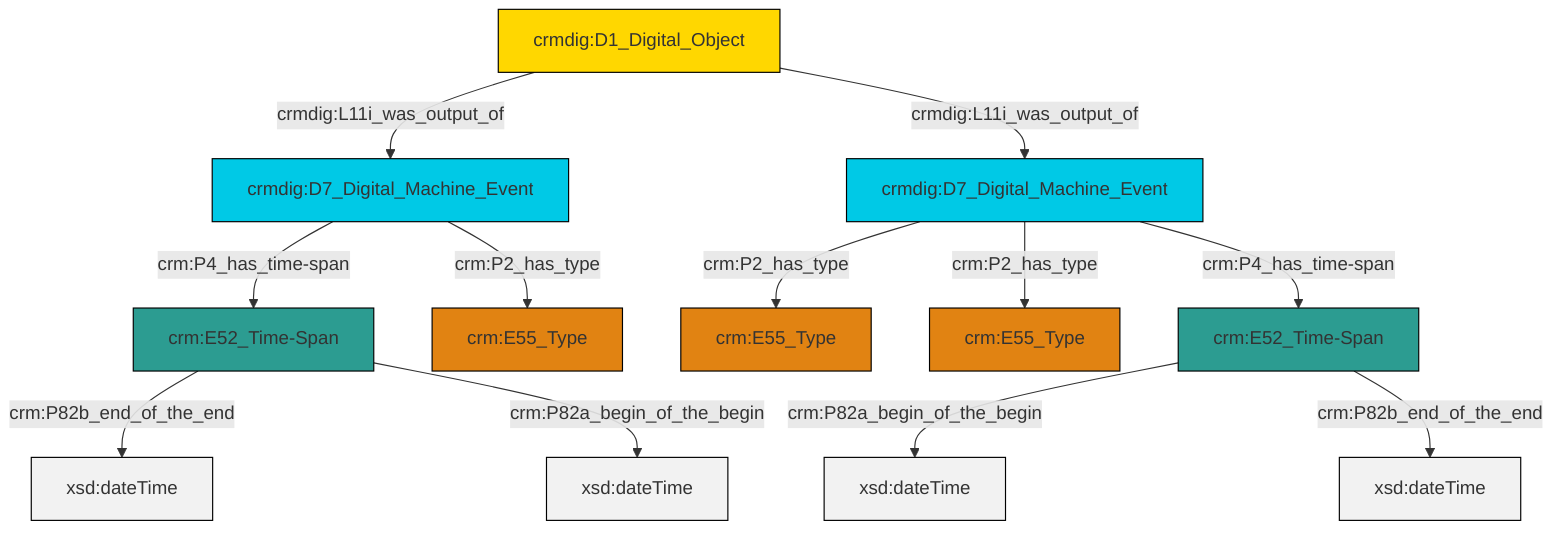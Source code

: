 graph TD
classDef Literal fill:#f2f2f2,stroke:#000000;
classDef CRM_Entity fill:#FFFFFF,stroke:#000000;
classDef Temporal_Entity fill:#00C9E6, stroke:#000000;
classDef Type fill:#E18312, stroke:#000000;
classDef Time-Span fill:#2C9C91, stroke:#000000;
classDef Appellation fill:#FFEB7F, stroke:#000000;
classDef Place fill:#008836, stroke:#000000;
classDef Persistent_Item fill:#B266B2, stroke:#000000;
classDef Conceptual_Object fill:#FFD700, stroke:#000000;
classDef Physical_Thing fill:#D2B48C, stroke:#000000;
classDef Actor fill:#f58aad, stroke:#000000;
classDef PC_Classes fill:#4ce600, stroke:#000000;
classDef Multi fill:#cccccc,stroke:#000000;

0["crmdig:D7_Digital_Machine_Event"]:::Temporal_Entity -->|crm:P4_has_time-span| 1["crm:E52_Time-Span"]:::Time-Span
1["crm:E52_Time-Span"]:::Time-Span -->|crm:P82b_end_of_the_end| 2[xsd:dateTime]:::Literal
0["crmdig:D7_Digital_Machine_Event"]:::Temporal_Entity -->|crm:P2_has_type| 5["crm:E55_Type"]:::Type
1["crm:E52_Time-Span"]:::Time-Span -->|crm:P82a_begin_of_the_begin| 6[xsd:dateTime]:::Literal
10["crmdig:D7_Digital_Machine_Event"]:::Temporal_Entity -->|crm:P2_has_type| 11["crm:E55_Type"]:::Type
13["crmdig:D1_Digital_Object"]:::Conceptual_Object -->|crmdig:L11i_was_output_of| 0["crmdig:D7_Digital_Machine_Event"]:::Temporal_Entity
10["crmdig:D7_Digital_Machine_Event"]:::Temporal_Entity -->|crm:P2_has_type| 3["crm:E55_Type"]:::Type
10["crmdig:D7_Digital_Machine_Event"]:::Temporal_Entity -->|crm:P4_has_time-span| 14["crm:E52_Time-Span"]:::Time-Span
13["crmdig:D1_Digital_Object"]:::Conceptual_Object -->|crmdig:L11i_was_output_of| 10["crmdig:D7_Digital_Machine_Event"]:::Temporal_Entity
14["crm:E52_Time-Span"]:::Time-Span -->|crm:P82a_begin_of_the_begin| 16[xsd:dateTime]:::Literal
14["crm:E52_Time-Span"]:::Time-Span -->|crm:P82b_end_of_the_end| 17[xsd:dateTime]:::Literal